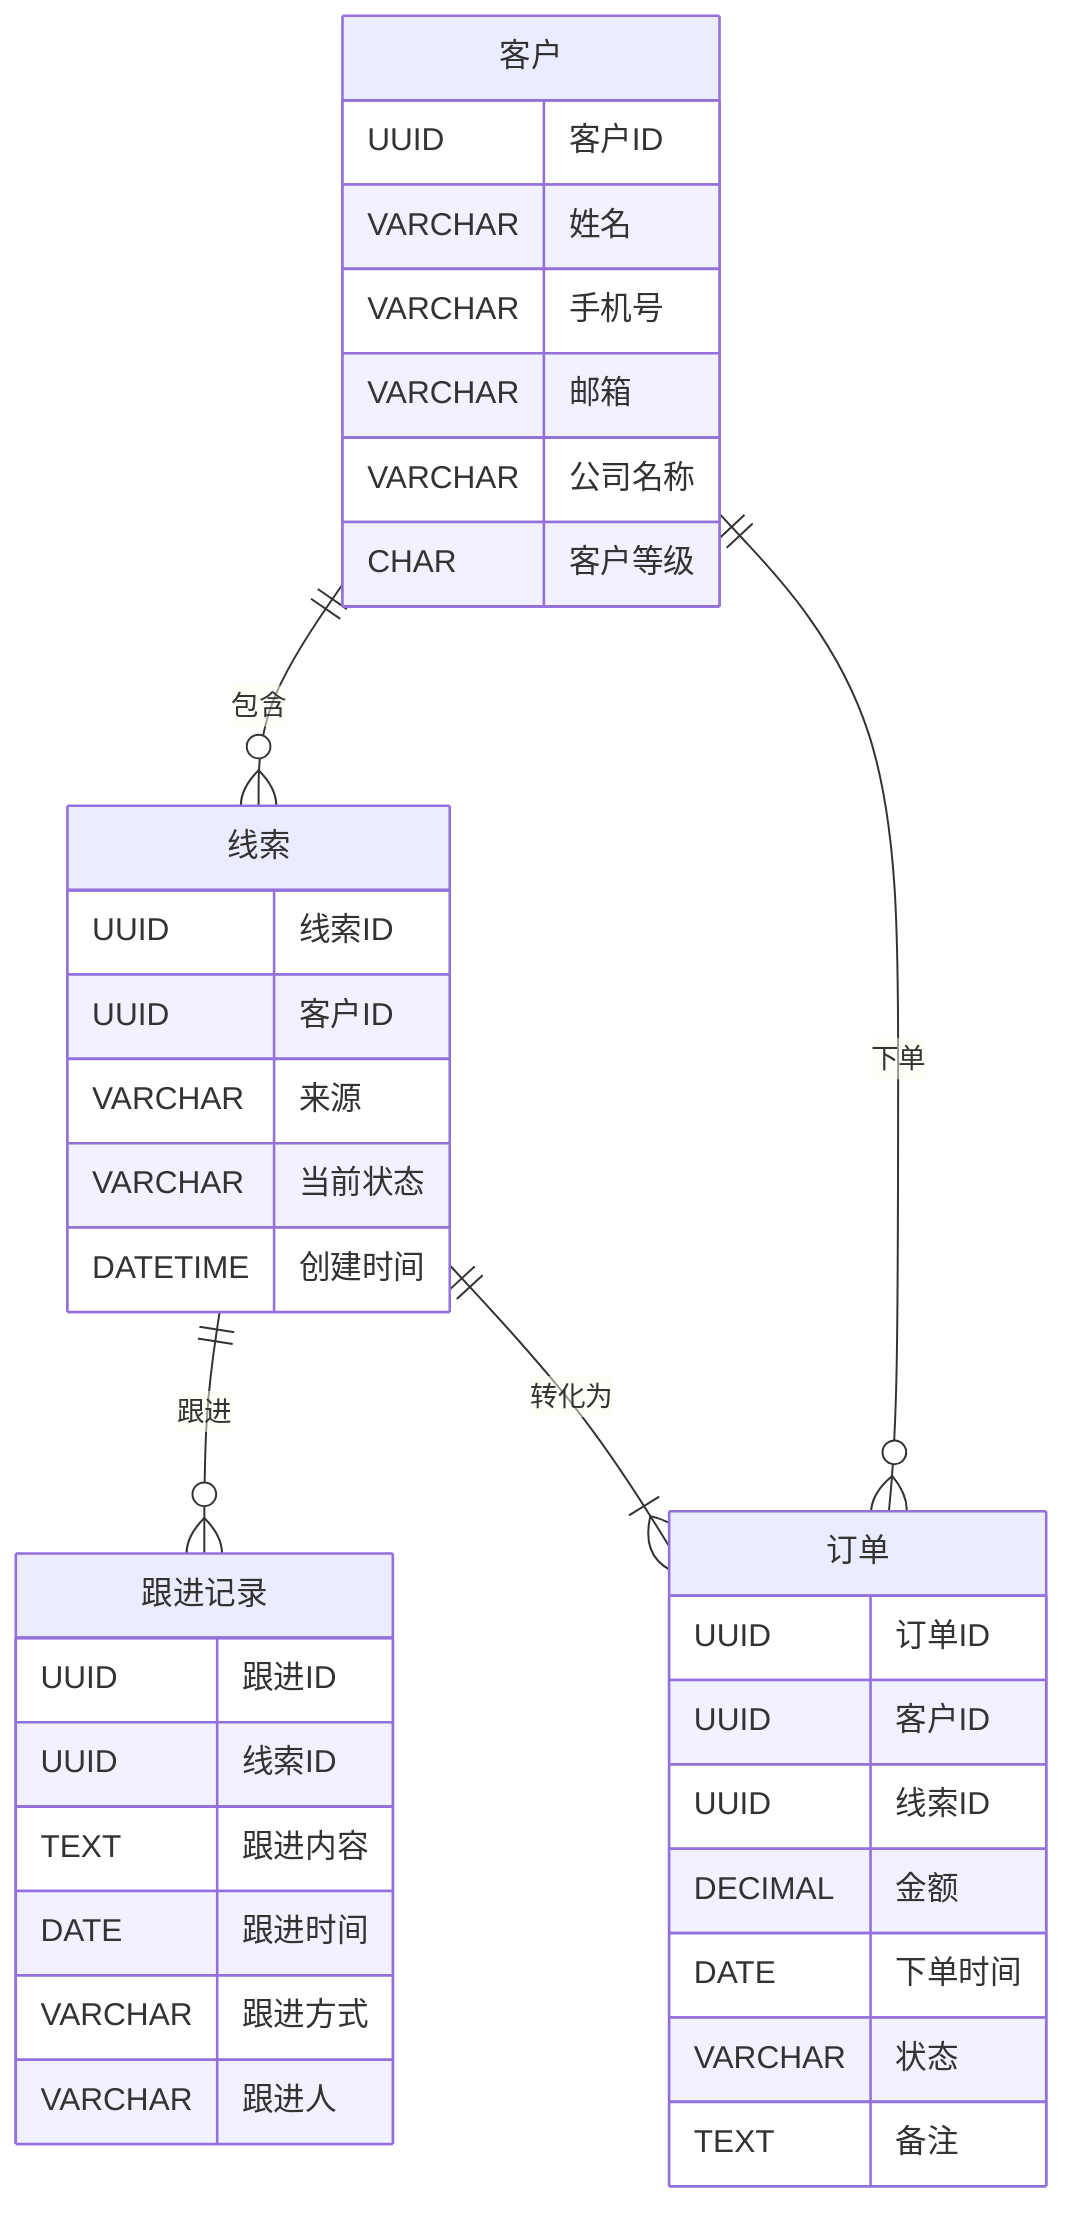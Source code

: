 erDiagram
    客户 ||--o{ 线索 : 包含
    线索 ||--o{ 跟进记录 : 跟进
    线索 ||--|{ 订单 : 转化为
    客户 ||--o{ 订单 : 下单

    客户 {
        UUID 客户ID
        VARCHAR 姓名
        VARCHAR 手机号
        VARCHAR 邮箱
        VARCHAR 公司名称
        CHAR 客户等级
    }

    线索 {
        UUID 线索ID
        UUID 客户ID
        VARCHAR 来源
        VARCHAR 当前状态
        DATETIME 创建时间
    }

    跟进记录 {
        UUID 跟进ID
        UUID 线索ID
        TEXT 跟进内容
        DATE 跟进时间
        VARCHAR 跟进方式
        VARCHAR 跟进人
    }

    订单 {
        UUID 订单ID
        UUID 客户ID
        UUID 线索ID
        DECIMAL 金额
        DATE 下单时间
        VARCHAR 状态
        TEXT 备注
    }